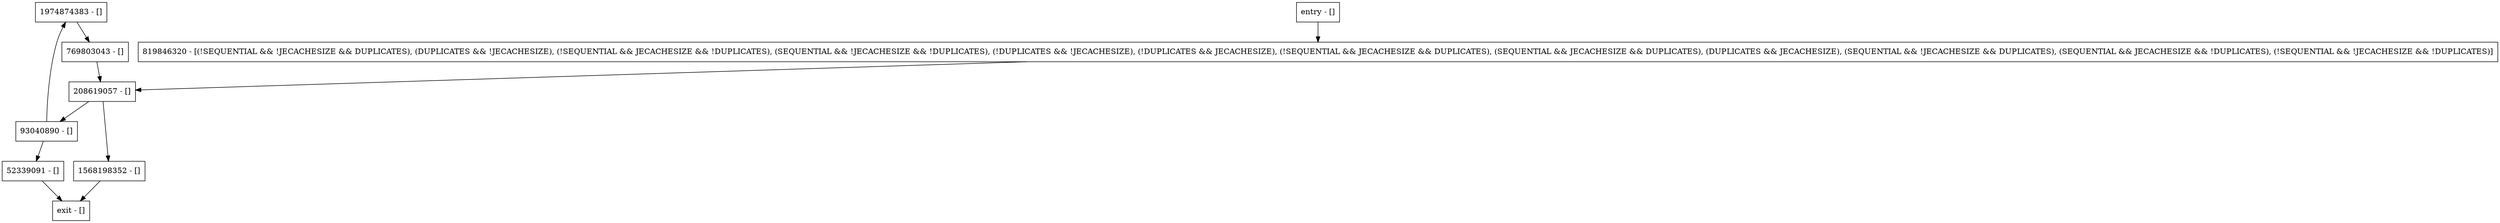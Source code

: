 digraph compareUnsignedBytes {
node [shape=record];
1974874383 [label="1974874383 - []"];
entry [label="entry - []"];
exit [label="exit - []"];
93040890 [label="93040890 - []"];
1568198352 [label="1568198352 - []"];
52339091 [label="52339091 - []"];
208619057 [label="208619057 - []"];
769803043 [label="769803043 - []"];
819846320 [label="819846320 - [(!SEQUENTIAL && !JECACHESIZE && DUPLICATES), (DUPLICATES && !JECACHESIZE), (!SEQUENTIAL && JECACHESIZE && !DUPLICATES), (SEQUENTIAL && !JECACHESIZE && !DUPLICATES), (!DUPLICATES && !JECACHESIZE), (!DUPLICATES && JECACHESIZE), (!SEQUENTIAL && JECACHESIZE && DUPLICATES), (SEQUENTIAL && JECACHESIZE && DUPLICATES), (DUPLICATES && JECACHESIZE), (SEQUENTIAL && !JECACHESIZE && DUPLICATES), (SEQUENTIAL && JECACHESIZE && !DUPLICATES), (!SEQUENTIAL && !JECACHESIZE && !DUPLICATES)]"];
entry;
exit;
1974874383 -> 769803043;
entry -> 819846320;
93040890 -> 1974874383;
93040890 -> 52339091;
1568198352 -> exit;
52339091 -> exit;
208619057 -> 93040890;
208619057 -> 1568198352;
769803043 -> 208619057;
819846320 -> 208619057;
}
